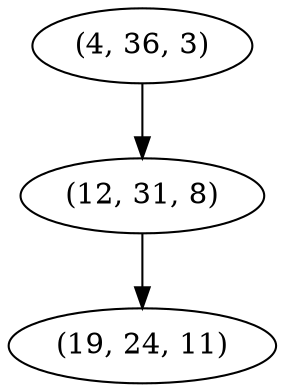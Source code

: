 digraph tree {
    "(4, 36, 3)";
    "(12, 31, 8)";
    "(19, 24, 11)";
    "(4, 36, 3)" -> "(12, 31, 8)";
    "(12, 31, 8)" -> "(19, 24, 11)";
}
